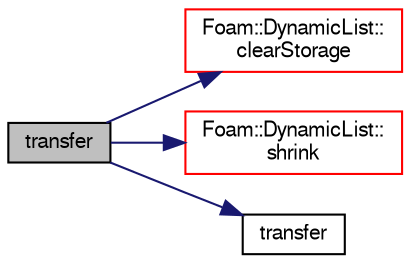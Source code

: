 digraph "transfer"
{
  bgcolor="transparent";
  edge [fontname="FreeSans",fontsize="10",labelfontname="FreeSans",labelfontsize="10"];
  node [fontname="FreeSans",fontsize="10",shape=record];
  rankdir="LR";
  Node1 [label="transfer",height=0.2,width=0.4,color="black", fillcolor="grey75", style="filled" fontcolor="black"];
  Node1 -> Node2 [color="midnightblue",fontsize="10",style="solid",fontname="FreeSans"];
  Node2 [label="Foam::DynamicList::\lclearStorage",height=0.2,width=0.4,color="red",URL="$a00582.html#a77e7fd5aa3adf14be9cbcd6e670f7843",tooltip="Clear the list and delete storage. "];
  Node1 -> Node3 [color="midnightblue",fontsize="10",style="solid",fontname="FreeSans"];
  Node3 [label="Foam::DynamicList::\lshrink",height=0.2,width=0.4,color="red",URL="$a00582.html#a88964e734acd91f096c914d0cc5a6e75",tooltip="Shrink the allocated space to the number of elements used. "];
  Node1 -> Node4 [color="midnightblue",fontsize="10",style="solid",fontname="FreeSans"];
  Node4 [label="transfer",height=0.2,width=0.4,color="black",URL="$a04168.html#affdea9725e7fbb4d67d3844a68f56eb7"];
}
